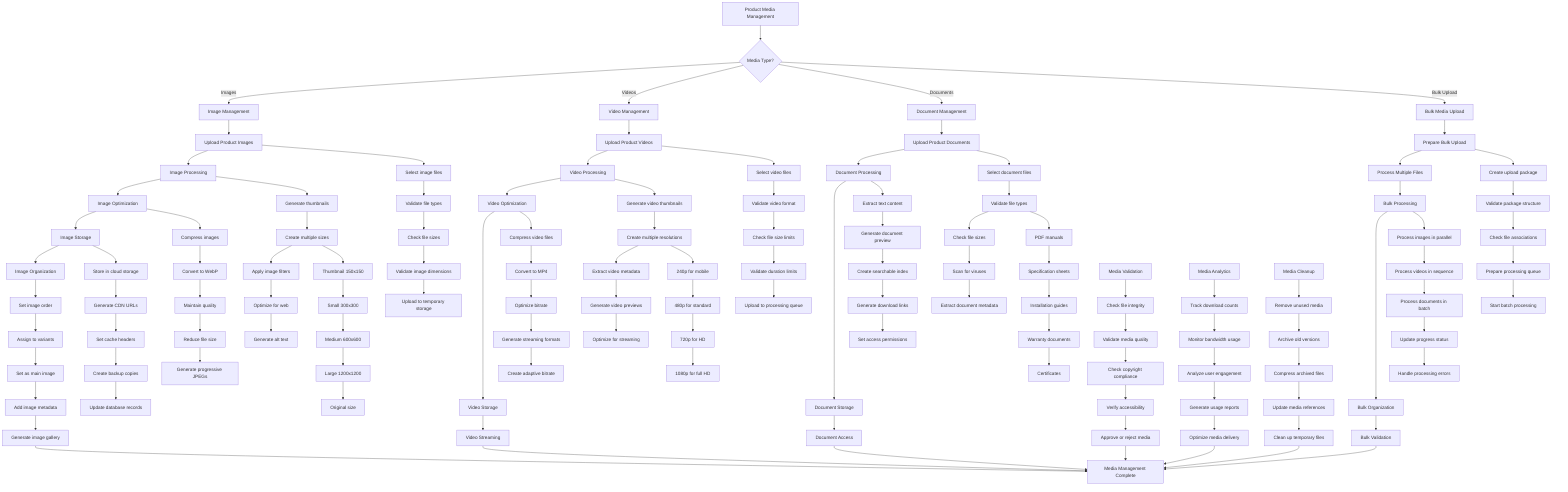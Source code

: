 %% Product Media Management: Images, Videos, Documents
%% View at https://mermaid.live
flowchart TD
  A[Product Media Management] --> B{Media Type?}
  B -->|Images| C[Image Management]
  B -->|Videos| D[Video Management]
  B -->|Documents| E[Document Management]
  B -->|Bulk Upload| F[Bulk Media Upload]
  
  %% Image Management
  C --> C1[Upload Product Images]
  C1 --> C2[Image Processing]
  C2 --> C3[Image Optimization]
  C3 --> C4[Image Storage]
  C4 --> C5[Image Organization]
  
  %% Image Upload Process
  C1 --> C1A[Select image files]
  C1A --> C1B[Validate file types]
  C1B --> C1C[Check file sizes]
  C1C --> C1D[Validate image dimensions]
  C1D --> C1E[Upload to temporary storage]
  
  %% Image Processing
  C2 --> C2A[Generate thumbnails]
  C2A --> C2B[Create multiple sizes]
  C2B --> C2C[Apply image filters]
  C2C --> C2D[Optimize for web]
  C2D --> C2E[Generate alt text]
  
  %% Image Sizes Generation
  C2B --> C2B1[Thumbnail 150x150]
  C2B1 --> C2B2[Small 300x300]
  C2B2 --> C2B3[Medium 600x600]
  C2B3 --> C2B4[Large 1200x1200]
  C2B4 --> C2B5[Original size]
  
  %% Image Optimization
  C3 --> C3A[Compress images]
  C3A --> C3B[Convert to WebP]
  C3B --> C3C[Maintain quality]
  C3C --> C3D[Reduce file size]
  C3D --> C3E[Generate progressive JPEGs]
  
  %% Image Storage
  C4 --> C4A[Store in cloud storage]
  C4A --> C4B[Generate CDN URLs]
  C4B --> C4C[Set cache headers]
  C4C --> C4D[Create backup copies]
  C4D --> C4E[Update database records]
  
  %% Image Organization
  C5 --> C5A[Set image order]
  C5A --> C5B[Assign to variants]
  C5B --> C5C[Set as main image]
  C5C --> C5D[Add image metadata]
  C5D --> C5E[Generate image gallery]
  
  %% Video Management
  D --> D1[Upload Product Videos]
  D1 --> D2[Video Processing]
  D2 --> D3[Video Optimization]
  D3 --> D4[Video Storage]
  D4 --> D5[Video Streaming]
  
  %% Video Upload
  D1 --> D1A[Select video files]
  D1A --> D1B[Validate video format]
  D1B --> D1C[Check file size limits]
  D1C --> D1D[Validate duration limits]
  D1D --> D1E[Upload to processing queue]
  
  %% Video Processing
  D2 --> D2A[Generate video thumbnails]
  D2A --> D2B[Create multiple resolutions]
  D2B --> D2C[Extract video metadata]
  D2C --> D2D[Generate video previews]
  D2D --> D2E[Optimize for streaming]
  
  %% Video Resolutions
  D2B --> D2B1[240p for mobile]
  D2B1 --> D2B2[480p for standard]
  D2B2 --> D2B3[720p for HD]
  D2B3 --> D2B4[1080p for full HD]
  
  %% Video Optimization
  D3 --> D3A[Compress video files]
  D3A --> D3B[Convert to MP4]
  D3B --> D3C[Optimize bitrate]
  D3C --> D3D[Generate streaming formats]
  D3D --> D3E[Create adaptive bitrate]
  
  %% Document Management
  E --> E1[Upload Product Documents]
  E1 --> E2[Document Processing]
  E2 --> E3[Document Storage]
  E3 --> E4[Document Access]
  
  %% Document Upload
  E1 --> E1A[Select document files]
  E1A --> E1B[Validate file types]
  E1B --> E1C[Check file sizes]
  E1C --> E1D[Scan for viruses]
  E1D --> E1E[Extract document metadata]
  
  %% Document Types
  E1B --> E1B1[PDF manuals]
  E1B1 --> E1B2[Specification sheets]
  E1B2 --> E1B3[Installation guides]
  E1B3 --> E1B4[Warranty documents]
  E1B4 --> E1B5[Certificates]
  
  %% Document Processing
  E2 --> E2A[Extract text content]
  E2A --> E2B[Generate document preview]
  E2B --> E2C[Create searchable index]
  E2C --> E2D[Generate download links]
  E2D --> E2E[Set access permissions]
  
  %% Bulk Media Upload
  F --> F1[Prepare Bulk Upload]
  F1 --> F2[Process Multiple Files]
  F2 --> F3[Bulk Processing]
  F3 --> F4[Bulk Organization]
  F4 --> F5[Bulk Validation]
  
  %% Bulk Upload Preparation
  F1 --> F1A[Create upload package]
  F1A --> F1B[Validate package structure]
  F1B --> F1C[Check file associations]
  F1C --> F1D[Prepare processing queue]
  F1D --> F1E[Start batch processing]
  
  %% Bulk Processing
  F3 --> F3A[Process images in parallel]
  F3A --> F3B[Process videos in sequence]
  F3B --> F3C[Process documents in batch]
  F3C --> F3D[Update progress status]
  F3D --> F3E[Handle processing errors]
  
  %% Media Validation
  G[Media Validation] --> G1[Check file integrity]
  G1 --> G2[Validate media quality]
  G2 --> G3[Check copyright compliance]
  G3 --> G4[Verify accessibility]
  G4 --> G5[Approve or reject media]
  
  %% Media Analytics
  H[Media Analytics] --> H1[Track download counts]
  H1 --> H2[Monitor bandwidth usage]
  H2 --> H3[Analyze user engagement]
  H3 --> H4[Generate usage reports]
  H4 --> H5[Optimize media delivery]
  
  %% Media Cleanup
  I[Media Cleanup] --> I1[Remove unused media]
  I1 --> I2[Archive old versions]
  I2 --> I3[Compress archived files]
  I3 --> I4[Update media references]
  I4 --> I5[Clean up temporary files]
  
  %% End points
  C5E --> Z[Media Management Complete]
  D5 --> Z
  E4 --> Z
  F5 --> Z
  G5 --> Z
  H5 --> Z
  I5 --> Z